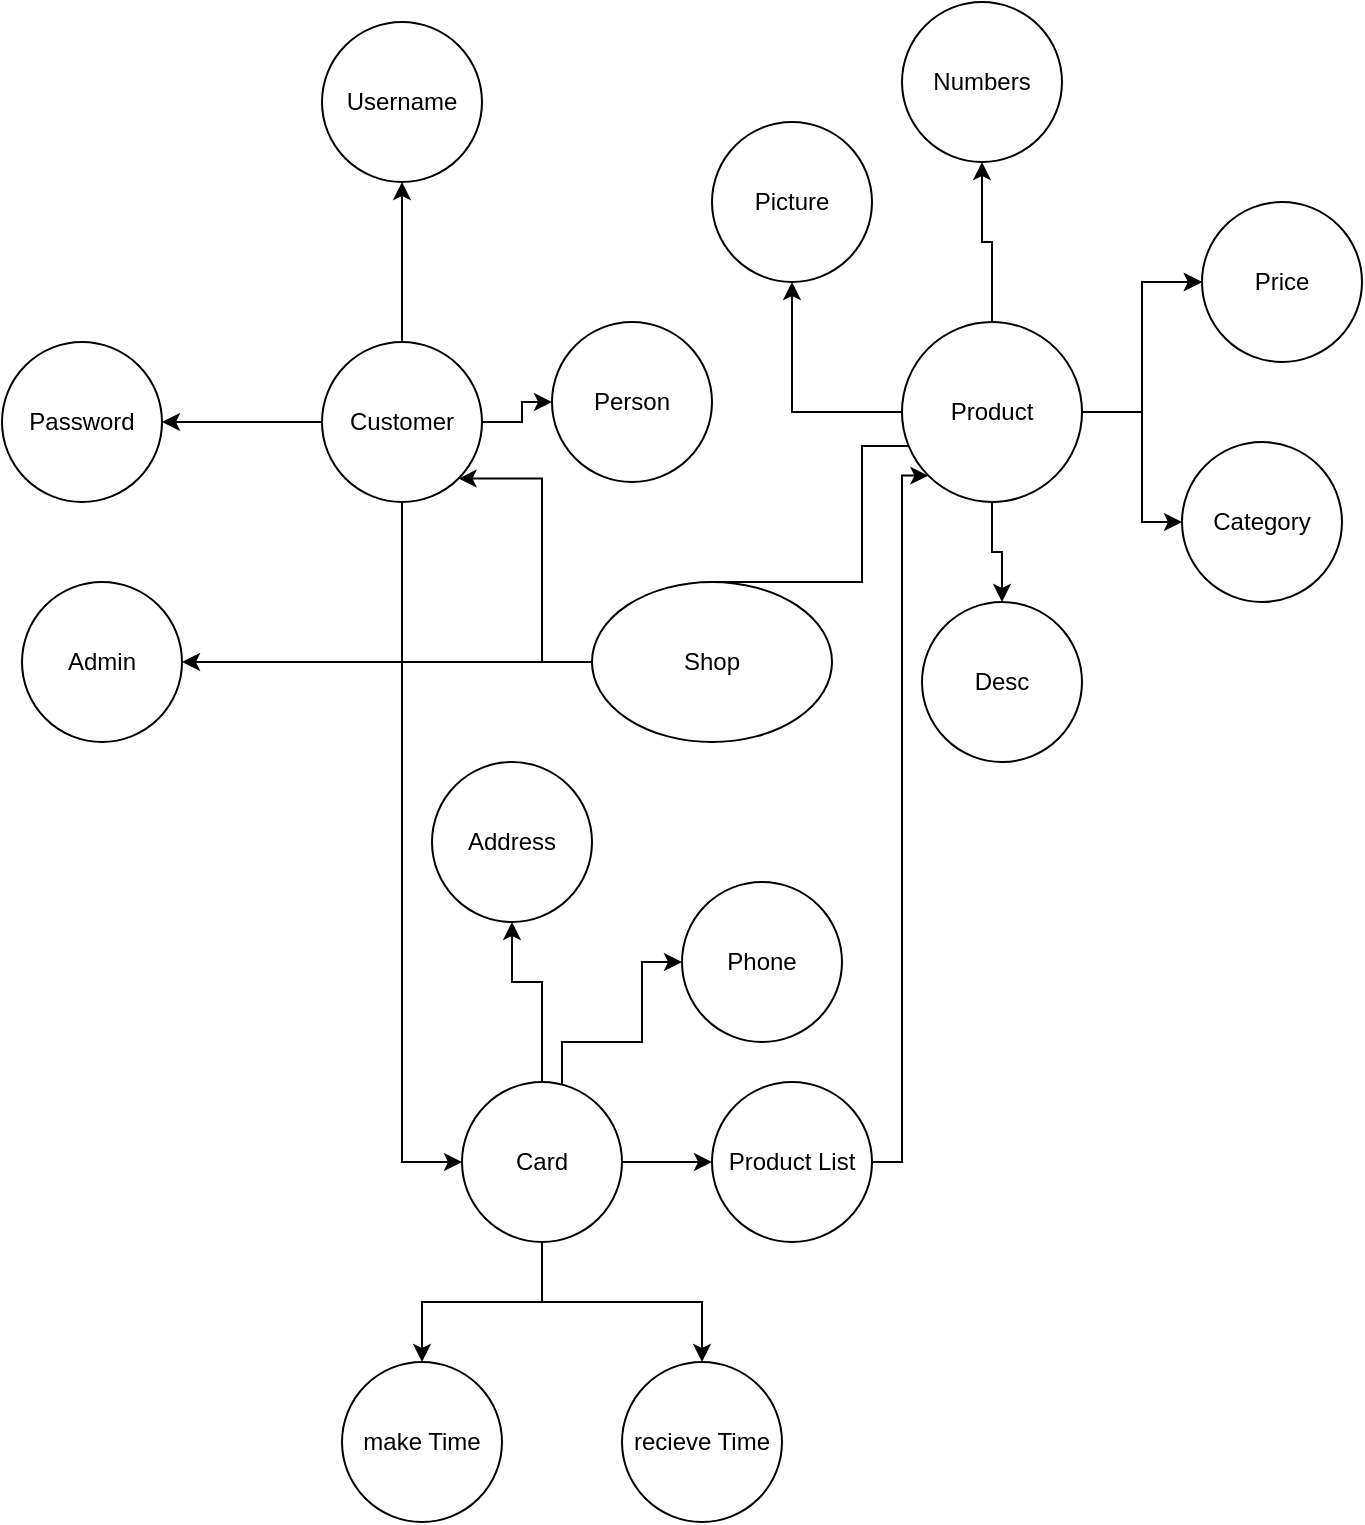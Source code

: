 <mxfile version="20.8.20" type="github">
  <diagram name="Page-1" id="gUwcajvdTrA4dJSvttMt">
    <mxGraphModel dx="1434" dy="809" grid="1" gridSize="10" guides="1" tooltips="1" connect="1" arrows="1" fold="1" page="1" pageScale="1" pageWidth="850" pageHeight="1100" math="0" shadow="0">
      <root>
        <mxCell id="0" />
        <mxCell id="1" parent="0" />
        <mxCell id="uQOL99ZEiOv9VLpuQH1R-3" style="edgeStyle=orthogonalEdgeStyle;rounded=0;orthogonalLoop=1;jettySize=auto;html=1;entryX=1;entryY=1;entryDx=0;entryDy=0;" edge="1" parent="1" source="uQOL99ZEiOv9VLpuQH1R-1" target="uQOL99ZEiOv9VLpuQH1R-2">
          <mxGeometry relative="1" as="geometry">
            <Array as="points">
              <mxPoint x="340" y="360" />
              <mxPoint x="340" y="268" />
            </Array>
          </mxGeometry>
        </mxCell>
        <mxCell id="uQOL99ZEiOv9VLpuQH1R-6" style="edgeStyle=orthogonalEdgeStyle;rounded=0;orthogonalLoop=1;jettySize=auto;html=1;entryX=0.088;entryY=0.775;entryDx=0;entryDy=0;entryPerimeter=0;" edge="1" parent="1" source="uQOL99ZEiOv9VLpuQH1R-1" target="uQOL99ZEiOv9VLpuQH1R-5">
          <mxGeometry relative="1" as="geometry">
            <Array as="points">
              <mxPoint x="500" y="320" />
              <mxPoint x="500" y="252" />
            </Array>
          </mxGeometry>
        </mxCell>
        <mxCell id="uQOL99ZEiOv9VLpuQH1R-50" style="edgeStyle=orthogonalEdgeStyle;rounded=0;orthogonalLoop=1;jettySize=auto;html=1;" edge="1" parent="1" source="uQOL99ZEiOv9VLpuQH1R-1" target="uQOL99ZEiOv9VLpuQH1R-51">
          <mxGeometry relative="1" as="geometry">
            <mxPoint x="110" y="360" as="targetPoint" />
          </mxGeometry>
        </mxCell>
        <mxCell id="uQOL99ZEiOv9VLpuQH1R-1" value="Shop" style="ellipse;whiteSpace=wrap;html=1;" vertex="1" parent="1">
          <mxGeometry x="365" y="320" width="120" height="80" as="geometry" />
        </mxCell>
        <mxCell id="uQOL99ZEiOv9VLpuQH1R-18" value="" style="edgeStyle=orthogonalEdgeStyle;rounded=0;orthogonalLoop=1;jettySize=auto;html=1;" edge="1" parent="1" source="uQOL99ZEiOv9VLpuQH1R-2" target="uQOL99ZEiOv9VLpuQH1R-17">
          <mxGeometry relative="1" as="geometry" />
        </mxCell>
        <mxCell id="uQOL99ZEiOv9VLpuQH1R-20" value="" style="edgeStyle=orthogonalEdgeStyle;rounded=0;orthogonalLoop=1;jettySize=auto;html=1;" edge="1" parent="1" source="uQOL99ZEiOv9VLpuQH1R-2" target="uQOL99ZEiOv9VLpuQH1R-19">
          <mxGeometry relative="1" as="geometry" />
        </mxCell>
        <mxCell id="uQOL99ZEiOv9VLpuQH1R-22" value="" style="edgeStyle=orthogonalEdgeStyle;rounded=0;orthogonalLoop=1;jettySize=auto;html=1;" edge="1" parent="1" source="uQOL99ZEiOv9VLpuQH1R-2" target="uQOL99ZEiOv9VLpuQH1R-21">
          <mxGeometry relative="1" as="geometry" />
        </mxCell>
        <mxCell id="uQOL99ZEiOv9VLpuQH1R-33" style="edgeStyle=orthogonalEdgeStyle;rounded=0;orthogonalLoop=1;jettySize=auto;html=1;entryX=0;entryY=0.5;entryDx=0;entryDy=0;" edge="1" parent="1" source="uQOL99ZEiOv9VLpuQH1R-2" target="uQOL99ZEiOv9VLpuQH1R-34">
          <mxGeometry relative="1" as="geometry">
            <mxPoint x="330" y="520" as="targetPoint" />
          </mxGeometry>
        </mxCell>
        <mxCell id="uQOL99ZEiOv9VLpuQH1R-2" value="Customer" style="ellipse;whiteSpace=wrap;html=1;aspect=fixed;" vertex="1" parent="1">
          <mxGeometry x="230" y="200" width="80" height="80" as="geometry" />
        </mxCell>
        <mxCell id="uQOL99ZEiOv9VLpuQH1R-8" value="" style="edgeStyle=orthogonalEdgeStyle;rounded=0;orthogonalLoop=1;jettySize=auto;html=1;" edge="1" parent="1" source="uQOL99ZEiOv9VLpuQH1R-5" target="uQOL99ZEiOv9VLpuQH1R-7">
          <mxGeometry relative="1" as="geometry" />
        </mxCell>
        <mxCell id="uQOL99ZEiOv9VLpuQH1R-10" value="" style="edgeStyle=orthogonalEdgeStyle;rounded=0;orthogonalLoop=1;jettySize=auto;html=1;" edge="1" parent="1" source="uQOL99ZEiOv9VLpuQH1R-5" target="uQOL99ZEiOv9VLpuQH1R-9">
          <mxGeometry relative="1" as="geometry" />
        </mxCell>
        <mxCell id="uQOL99ZEiOv9VLpuQH1R-12" style="edgeStyle=orthogonalEdgeStyle;rounded=0;orthogonalLoop=1;jettySize=auto;html=1;entryX=0.5;entryY=0;entryDx=0;entryDy=0;" edge="1" parent="1" source="uQOL99ZEiOv9VLpuQH1R-5" target="uQOL99ZEiOv9VLpuQH1R-11">
          <mxGeometry relative="1" as="geometry" />
        </mxCell>
        <mxCell id="uQOL99ZEiOv9VLpuQH1R-16" value="" style="edgeStyle=orthogonalEdgeStyle;rounded=0;orthogonalLoop=1;jettySize=auto;html=1;" edge="1" parent="1" source="uQOL99ZEiOv9VLpuQH1R-5" target="uQOL99ZEiOv9VLpuQH1R-15">
          <mxGeometry relative="1" as="geometry" />
        </mxCell>
        <mxCell id="uQOL99ZEiOv9VLpuQH1R-24" value="" style="edgeStyle=orthogonalEdgeStyle;rounded=0;orthogonalLoop=1;jettySize=auto;html=1;" edge="1" parent="1" source="uQOL99ZEiOv9VLpuQH1R-5" target="uQOL99ZEiOv9VLpuQH1R-7">
          <mxGeometry relative="1" as="geometry" />
        </mxCell>
        <mxCell id="uQOL99ZEiOv9VLpuQH1R-25" style="edgeStyle=orthogonalEdgeStyle;rounded=0;orthogonalLoop=1;jettySize=auto;html=1;" edge="1" parent="1" source="uQOL99ZEiOv9VLpuQH1R-5" target="uQOL99ZEiOv9VLpuQH1R-26">
          <mxGeometry relative="1" as="geometry">
            <mxPoint x="660" y="280" as="targetPoint" />
            <Array as="points">
              <mxPoint x="640" y="235" />
              <mxPoint x="640" y="290" />
            </Array>
          </mxGeometry>
        </mxCell>
        <mxCell id="uQOL99ZEiOv9VLpuQH1R-5" value="Product" style="ellipse;whiteSpace=wrap;html=1;aspect=fixed;" vertex="1" parent="1">
          <mxGeometry x="520" y="190" width="90" height="90" as="geometry" />
        </mxCell>
        <mxCell id="uQOL99ZEiOv9VLpuQH1R-7" value="Price" style="ellipse;whiteSpace=wrap;html=1;" vertex="1" parent="1">
          <mxGeometry x="670" y="130" width="80" height="80" as="geometry" />
        </mxCell>
        <mxCell id="uQOL99ZEiOv9VLpuQH1R-9" value="Numbers" style="ellipse;whiteSpace=wrap;html=1;" vertex="1" parent="1">
          <mxGeometry x="520" y="30" width="80" height="80" as="geometry" />
        </mxCell>
        <mxCell id="uQOL99ZEiOv9VLpuQH1R-11" value="Desc" style="ellipse;whiteSpace=wrap;html=1;" vertex="1" parent="1">
          <mxGeometry x="530" y="330" width="80" height="80" as="geometry" />
        </mxCell>
        <mxCell id="uQOL99ZEiOv9VLpuQH1R-15" value="Picture" style="ellipse;whiteSpace=wrap;html=1;" vertex="1" parent="1">
          <mxGeometry x="425" y="90" width="80" height="80" as="geometry" />
        </mxCell>
        <mxCell id="uQOL99ZEiOv9VLpuQH1R-17" value="Username" style="ellipse;whiteSpace=wrap;html=1;" vertex="1" parent="1">
          <mxGeometry x="230" y="40" width="80" height="80" as="geometry" />
        </mxCell>
        <mxCell id="uQOL99ZEiOv9VLpuQH1R-19" value="Password" style="ellipse;whiteSpace=wrap;html=1;" vertex="1" parent="1">
          <mxGeometry x="70" y="200" width="80" height="80" as="geometry" />
        </mxCell>
        <mxCell id="uQOL99ZEiOv9VLpuQH1R-21" value="Person" style="ellipse;whiteSpace=wrap;html=1;aspect=fixed;" vertex="1" parent="1">
          <mxGeometry x="345" y="190" width="80" height="80" as="geometry" />
        </mxCell>
        <mxCell id="uQOL99ZEiOv9VLpuQH1R-26" value="Category" style="ellipse;whiteSpace=wrap;html=1;aspect=fixed;" vertex="1" parent="1">
          <mxGeometry x="660" y="250" width="80" height="80" as="geometry" />
        </mxCell>
        <mxCell id="uQOL99ZEiOv9VLpuQH1R-36" value="" style="edgeStyle=orthogonalEdgeStyle;rounded=0;orthogonalLoop=1;jettySize=auto;html=1;" edge="1" parent="1" source="uQOL99ZEiOv9VLpuQH1R-34" target="uQOL99ZEiOv9VLpuQH1R-35">
          <mxGeometry relative="1" as="geometry" />
        </mxCell>
        <mxCell id="uQOL99ZEiOv9VLpuQH1R-37" style="edgeStyle=orthogonalEdgeStyle;rounded=0;orthogonalLoop=1;jettySize=auto;html=1;" edge="1" parent="1" source="uQOL99ZEiOv9VLpuQH1R-34" target="uQOL99ZEiOv9VLpuQH1R-38">
          <mxGeometry relative="1" as="geometry">
            <mxPoint x="420" y="700" as="targetPoint" />
          </mxGeometry>
        </mxCell>
        <mxCell id="uQOL99ZEiOv9VLpuQH1R-40" style="edgeStyle=orthogonalEdgeStyle;rounded=0;orthogonalLoop=1;jettySize=auto;html=1;" edge="1" parent="1" source="uQOL99ZEiOv9VLpuQH1R-34" target="uQOL99ZEiOv9VLpuQH1R-39">
          <mxGeometry relative="1" as="geometry" />
        </mxCell>
        <mxCell id="uQOL99ZEiOv9VLpuQH1R-47" style="edgeStyle=orthogonalEdgeStyle;rounded=0;orthogonalLoop=1;jettySize=auto;html=1;entryX=0;entryY=0.5;entryDx=0;entryDy=0;" edge="1" parent="1" source="uQOL99ZEiOv9VLpuQH1R-34" target="uQOL99ZEiOv9VLpuQH1R-46">
          <mxGeometry relative="1" as="geometry">
            <Array as="points">
              <mxPoint x="350" y="550" />
              <mxPoint x="390" y="550" />
              <mxPoint x="390" y="510" />
            </Array>
          </mxGeometry>
        </mxCell>
        <mxCell id="uQOL99ZEiOv9VLpuQH1R-49" style="edgeStyle=orthogonalEdgeStyle;rounded=0;orthogonalLoop=1;jettySize=auto;html=1;entryX=0.5;entryY=1;entryDx=0;entryDy=0;" edge="1" parent="1" source="uQOL99ZEiOv9VLpuQH1R-34" target="uQOL99ZEiOv9VLpuQH1R-48">
          <mxGeometry relative="1" as="geometry">
            <Array as="points">
              <mxPoint x="340" y="520" />
              <mxPoint x="325" y="520" />
            </Array>
          </mxGeometry>
        </mxCell>
        <mxCell id="uQOL99ZEiOv9VLpuQH1R-34" value="Card" style="ellipse;whiteSpace=wrap;html=1;aspect=fixed;" vertex="1" parent="1">
          <mxGeometry x="300" y="570" width="80" height="80" as="geometry" />
        </mxCell>
        <mxCell id="uQOL99ZEiOv9VLpuQH1R-35" value="make Time" style="ellipse;whiteSpace=wrap;html=1;" vertex="1" parent="1">
          <mxGeometry x="240" y="710" width="80" height="80" as="geometry" />
        </mxCell>
        <mxCell id="uQOL99ZEiOv9VLpuQH1R-38" value="recieve Time" style="ellipse;whiteSpace=wrap;html=1;aspect=fixed;" vertex="1" parent="1">
          <mxGeometry x="380" y="710" width="80" height="80" as="geometry" />
        </mxCell>
        <mxCell id="uQOL99ZEiOv9VLpuQH1R-42" style="edgeStyle=orthogonalEdgeStyle;rounded=0;orthogonalLoop=1;jettySize=auto;html=1;entryX=0;entryY=1;entryDx=0;entryDy=0;" edge="1" parent="1" source="uQOL99ZEiOv9VLpuQH1R-39" target="uQOL99ZEiOv9VLpuQH1R-5">
          <mxGeometry relative="1" as="geometry">
            <Array as="points">
              <mxPoint x="520" y="610" />
              <mxPoint x="520" y="267" />
            </Array>
          </mxGeometry>
        </mxCell>
        <mxCell id="uQOL99ZEiOv9VLpuQH1R-39" value="Product List" style="ellipse;whiteSpace=wrap;html=1;aspect=fixed;" vertex="1" parent="1">
          <mxGeometry x="425" y="570" width="80" height="80" as="geometry" />
        </mxCell>
        <mxCell id="uQOL99ZEiOv9VLpuQH1R-46" value="Phone" style="ellipse;whiteSpace=wrap;html=1;aspect=fixed;" vertex="1" parent="1">
          <mxGeometry x="410" y="470" width="80" height="80" as="geometry" />
        </mxCell>
        <mxCell id="uQOL99ZEiOv9VLpuQH1R-48" value="Address" style="ellipse;whiteSpace=wrap;html=1;aspect=fixed;" vertex="1" parent="1">
          <mxGeometry x="285" y="410" width="80" height="80" as="geometry" />
        </mxCell>
        <mxCell id="uQOL99ZEiOv9VLpuQH1R-51" value="Admin" style="ellipse;whiteSpace=wrap;html=1;aspect=fixed;" vertex="1" parent="1">
          <mxGeometry x="80" y="320" width="80" height="80" as="geometry" />
        </mxCell>
      </root>
    </mxGraphModel>
  </diagram>
</mxfile>
